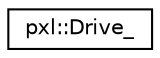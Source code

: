 digraph "Graphical Class Hierarchy"
{
 // LATEX_PDF_SIZE
  edge [fontname="Helvetica",fontsize="10",labelfontname="Helvetica",labelfontsize="10"];
  node [fontname="Helvetica",fontsize="10",shape=record];
  rankdir="LR";
  Node0 [label="pxl::Drive_",height=0.2,width=0.4,color="black", fillcolor="white", style="filled",URL="$classpxl_1_1Drive__.html",tooltip=" "];
}
